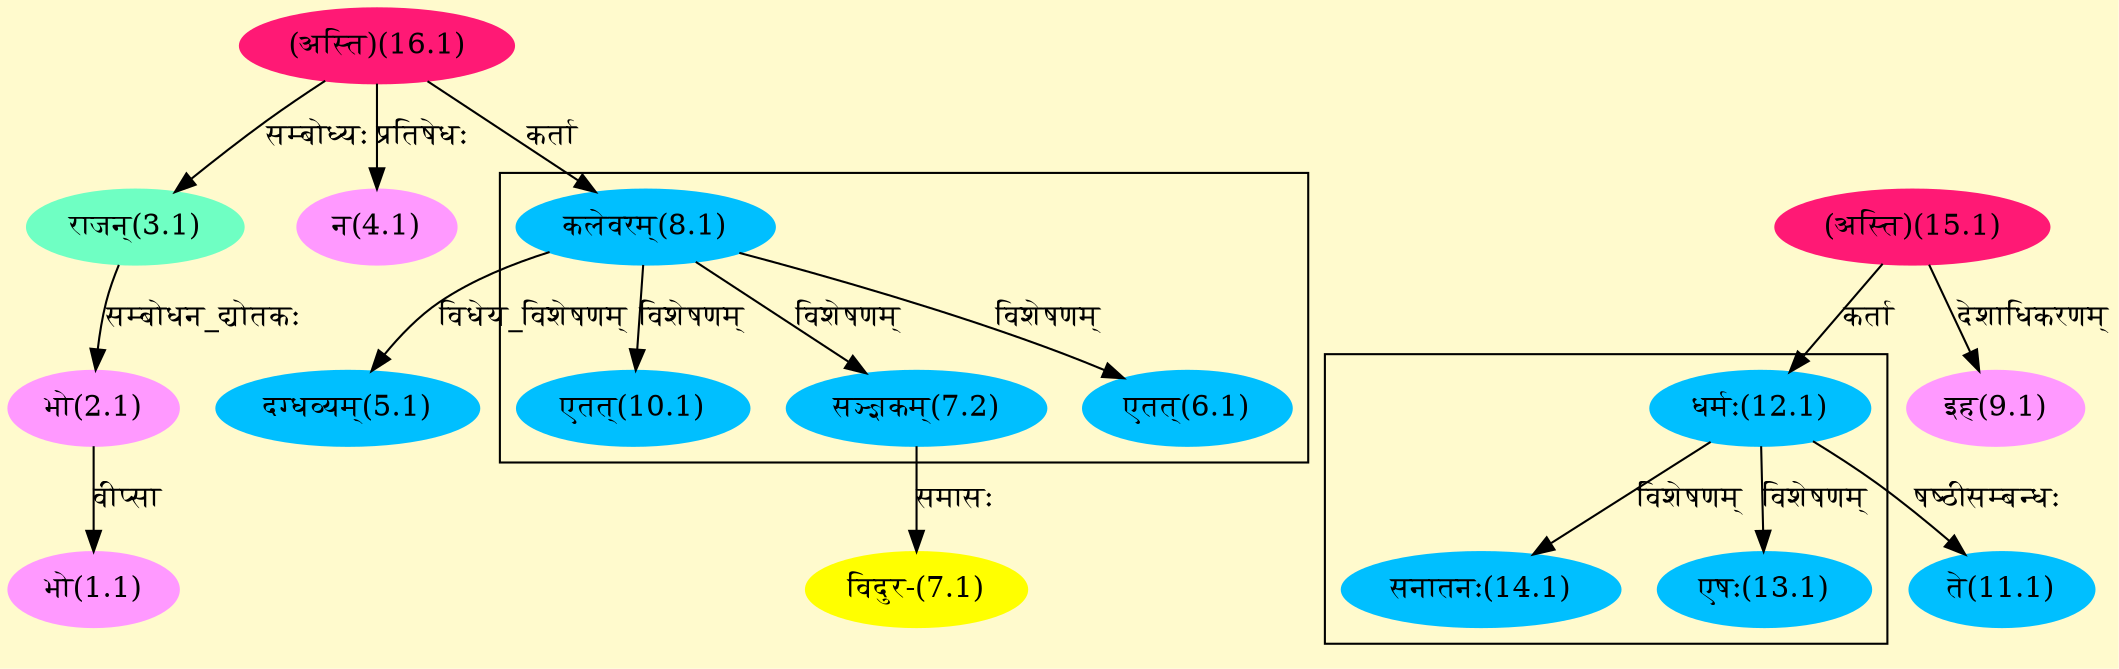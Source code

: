 digraph G{
rankdir=BT;
 compound=true;
 bgcolor="lemonchiffon1";

subgraph cluster_1{
Node6_1 [style=filled, color="#00BFFF" label = "एतत्(6.1)"]
Node8_1 [style=filled, color="#00BFFF" label = "कलेवरम्(8.1)"]
Node7_2 [style=filled, color="#00BFFF" label = "सञ्ज्ञकम्(7.2)"]
Node10_1 [style=filled, color="#00BFFF" label = "एतत्(10.1)"]

}

subgraph cluster_2{
Node13_1 [style=filled, color="#00BFFF" label = "एषः(13.1)"]
Node12_1 [style=filled, color="#00BFFF" label = "धर्मः(12.1)"]
Node14_1 [style=filled, color="#00BFFF" label = "सनातनः(14.1)"]

}
Node1_1 [style=filled, color="#FF99FF" label = "भो(1.1)"]
Node2_1 [style=filled, color="#FF99FF" label = "भो(2.1)"]
Node3_1 [style=filled, color="#6FFFC3" label = "राजन्(3.1)"]
Node16_1 [style=filled, color="#FF1975" label = "(अस्ति)(16.1)"]
Node4_1 [style=filled, color="#FF99FF" label = "न(4.1)"]
Node5_1 [style=filled, color="#00BFFF" label = "दग्धव्यम्(5.1)"]
Node8_1 [style=filled, color="#00BFFF" label = "कलेवरम्(8.1)"]
Node7_1 [style=filled, color="#FFFF00" label = "विदुर-(7.1)"]
Node7_2 [style=filled, color="#00BFFF" label = "सञ्ज्ञकम्(7.2)"]
Node9_1 [style=filled, color="#FF99FF" label = "इह(9.1)"]
Node15_1 [style=filled, color="#FF1975" label = "(अस्ति)(15.1)"]
Node11_1 [style=filled, color="#00BFFF" label = "ते(11.1)"]
Node12_1 [style=filled, color="#00BFFF" label = "धर्मः(12.1)"]
/* Start of Relations section */

Node1_1 -> Node2_1 [  label="वीप्सा"  dir="back" ]
Node2_1 -> Node3_1 [  label="सम्बोधन_द्योतकः"  dir="back" ]
Node3_1 -> Node16_1 [  label="सम्बोध्यः"  dir="back" ]
Node4_1 -> Node16_1 [  label="प्रतिषेधः"  dir="back" ]
Node5_1 -> Node8_1 [  label="विधेय_विशेषणम्"  dir="back" ]
Node6_1 -> Node8_1 [  label="विशेषणम्"  dir="back" ]
Node7_1 -> Node7_2 [  label="समासः"  dir="back" ]
Node7_2 -> Node8_1 [  label="विशेषणम्"  dir="back" ]
Node8_1 -> Node16_1 [  label="कर्ता"  dir="back" ]
Node9_1 -> Node15_1 [  label="देशाधिकरणम्"  dir="back" ]
Node10_1 -> Node8_1 [  label="विशेषणम्"  dir="back" ]
Node11_1 -> Node12_1 [  label="षष्ठीसम्बन्धः"  dir="back" ]
Node12_1 -> Node15_1 [  label="कर्ता"  dir="back" ]
Node13_1 -> Node12_1 [  label="विशेषणम्"  dir="back" ]
Node14_1 -> Node12_1 [  label="विशेषणम्"  dir="back" ]
}
